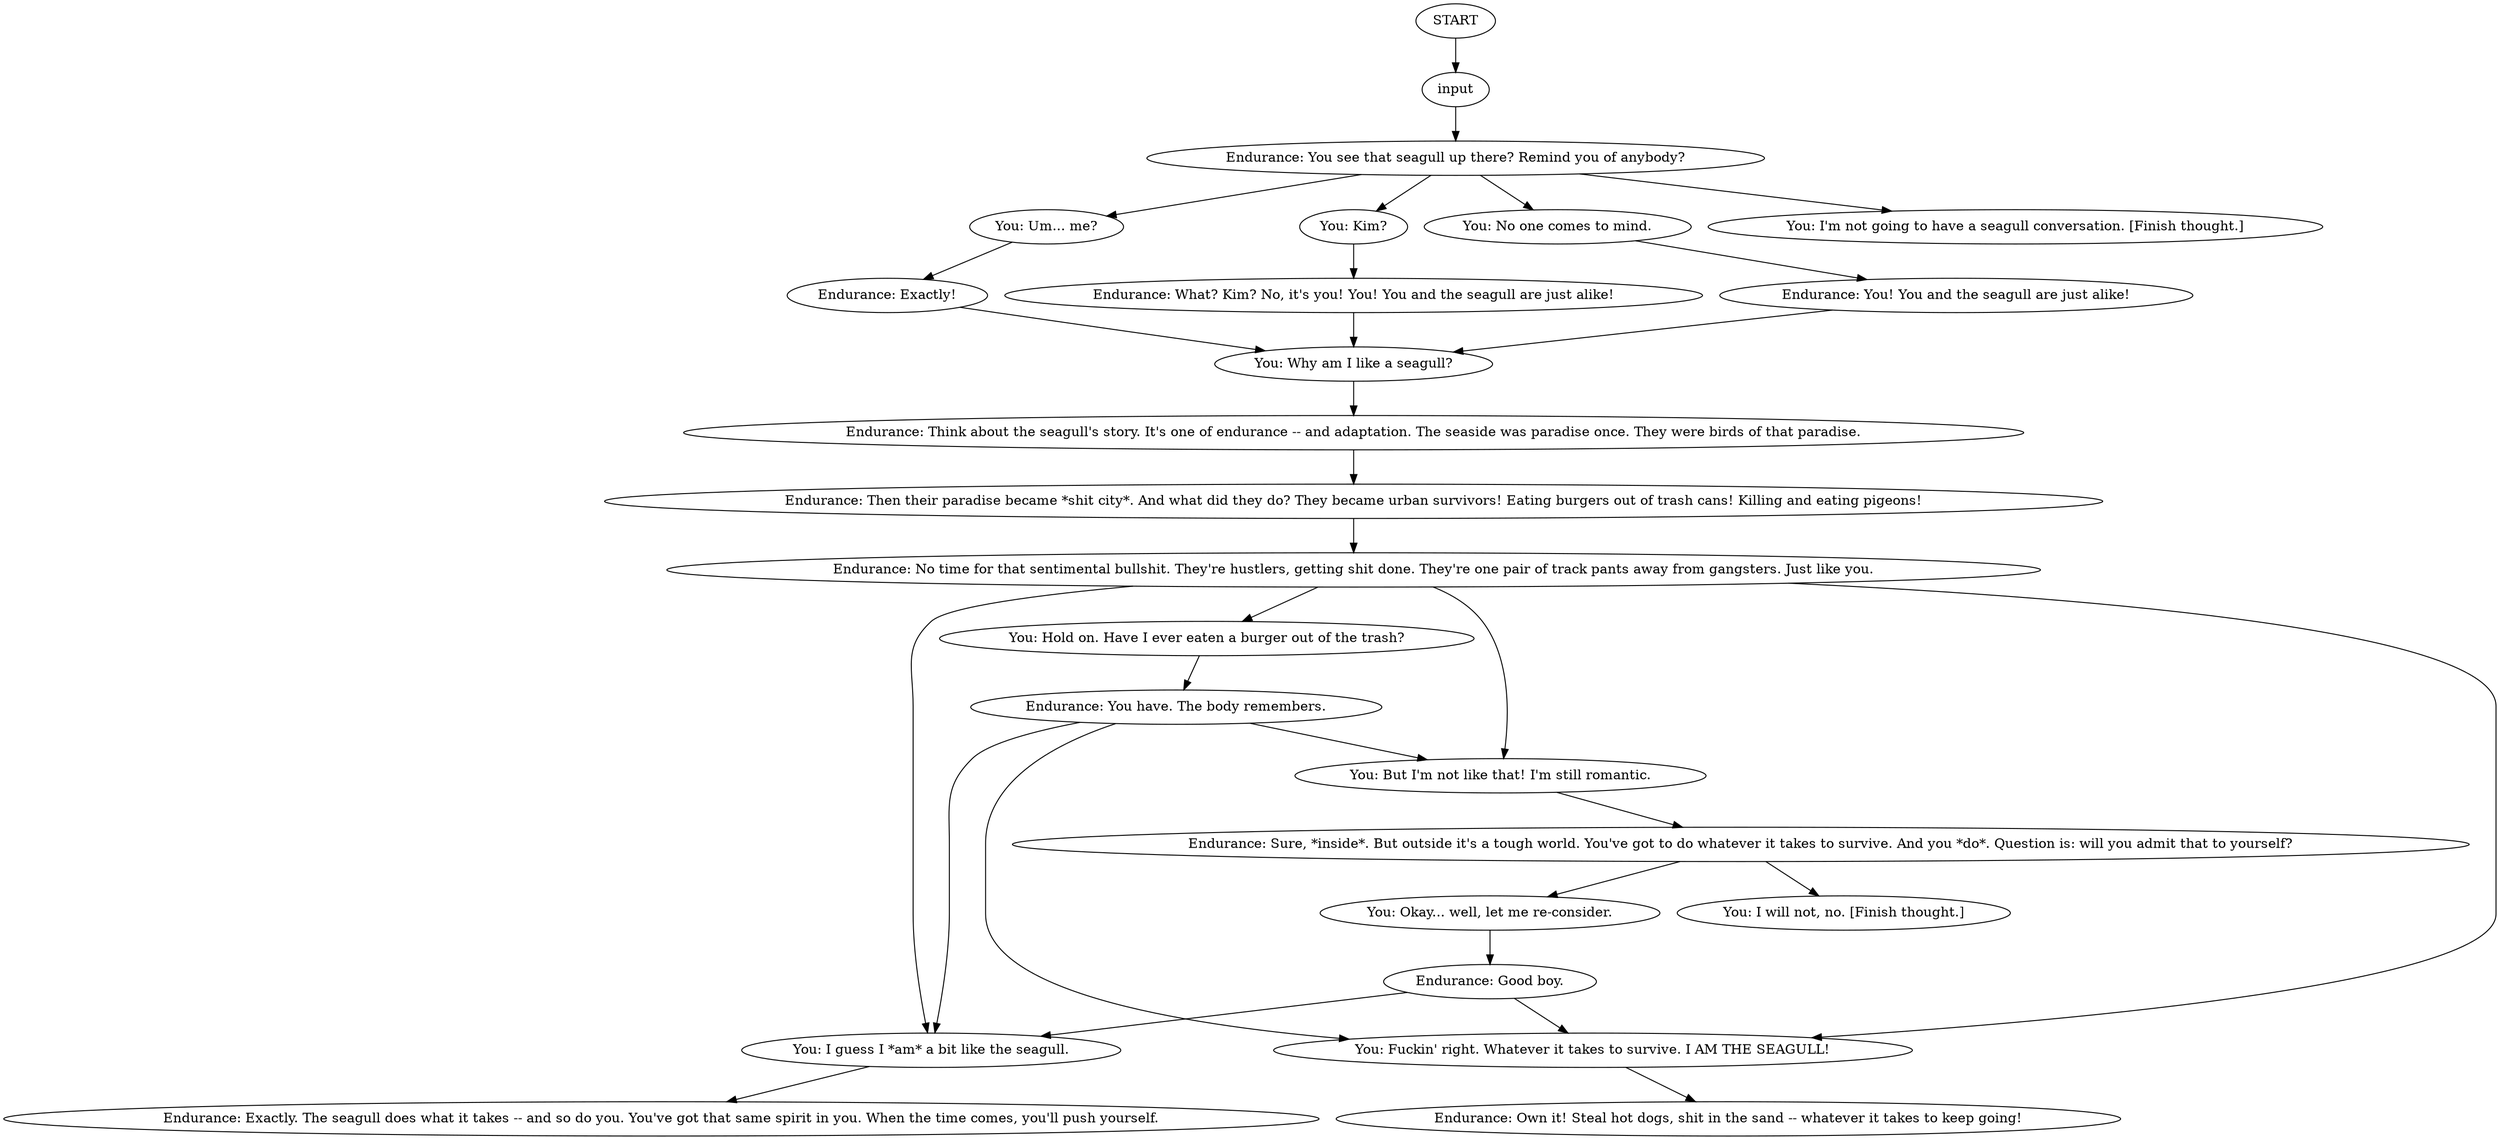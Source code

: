 # COAST ORB / seagull
# There is a seagull flying somewhere along the coast. The area there should have an afterthought orbital.
# ==================================================
digraph G {
	  0 [label="START"];
	  1 [label="input"];
	  2 [label="Endurance: Sure, *inside*. But outside it's a tough world. You've got to do whatever it takes to survive. And you *do*. Question is: will you admit that to yourself?"];
	  3 [label="Endurance: You see that seagull up there? Remind you of anybody?"];
	  5 [label="Endurance: No time for that sentimental bullshit. They're hustlers, getting shit done. They're one pair of track pants away from gangsters. Just like you."];
	  6 [label="Endurance: Good boy."];
	  7 [label="Endurance: Exactly!"];
	  8 [label="Endurance: Exactly. The seagull does what it takes -- and so do you. You've got that same spirit in you. When the time comes, you'll push yourself."];
	  9 [label="You: Kim?"];
	  10 [label="You: I guess I *am* a bit like the seagull."];
	  11 [label="Endurance: Think about the seagull's story. It's one of endurance -- and adaptation. The seaside was paradise once. They were birds of that paradise."];
	  12 [label="You: Hold on. Have I ever eaten a burger out of the trash?"];
	  13 [label="Endurance: Own it! Steal hot dogs, shit in the sand -- whatever it takes to keep going!"];
	  14 [label="Endurance: What? Kim? No, it's you! You! You and the seagull are just alike!"];
	  15 [label="You: Fuckin' right. Whatever it takes to survive. I AM THE SEAGULL!"];
	  16 [label="You: I will not, no. [Finish thought.]"];
	  17 [label="You: I'm not going to have a seagull conversation. [Finish thought.]"];
	  18 [label="Endurance: Then their paradise became *shit city*. And what did they do? They became urban survivors! Eating burgers out of trash cans! Killing and eating pigeons!"];
	  19 [label="Endurance: You! You and the seagull are just alike!"];
	  20 [label="You: Why am I like a seagull?"];
	  21 [label="You: But I'm not like that! I'm still romantic."];
	  22 [label="You: Um... me?"];
	  23 [label="You: No one comes to mind."];
	  24 [label="Endurance: You have. The body remembers."];
	  25 [label="You: Okay... well, let me re-consider."];
	  0 -> 1
	  1 -> 3
	  2 -> 16
	  2 -> 25
	  3 -> 9
	  3 -> 17
	  3 -> 22
	  3 -> 23
	  5 -> 10
	  5 -> 12
	  5 -> 21
	  5 -> 15
	  6 -> 10
	  6 -> 15
	  7 -> 20
	  9 -> 14
	  10 -> 8
	  11 -> 18
	  12 -> 24
	  14 -> 20
	  15 -> 13
	  18 -> 5
	  19 -> 20
	  20 -> 11
	  21 -> 2
	  22 -> 7
	  23 -> 19
	  24 -> 10
	  24 -> 21
	  24 -> 15
	  25 -> 6
}

